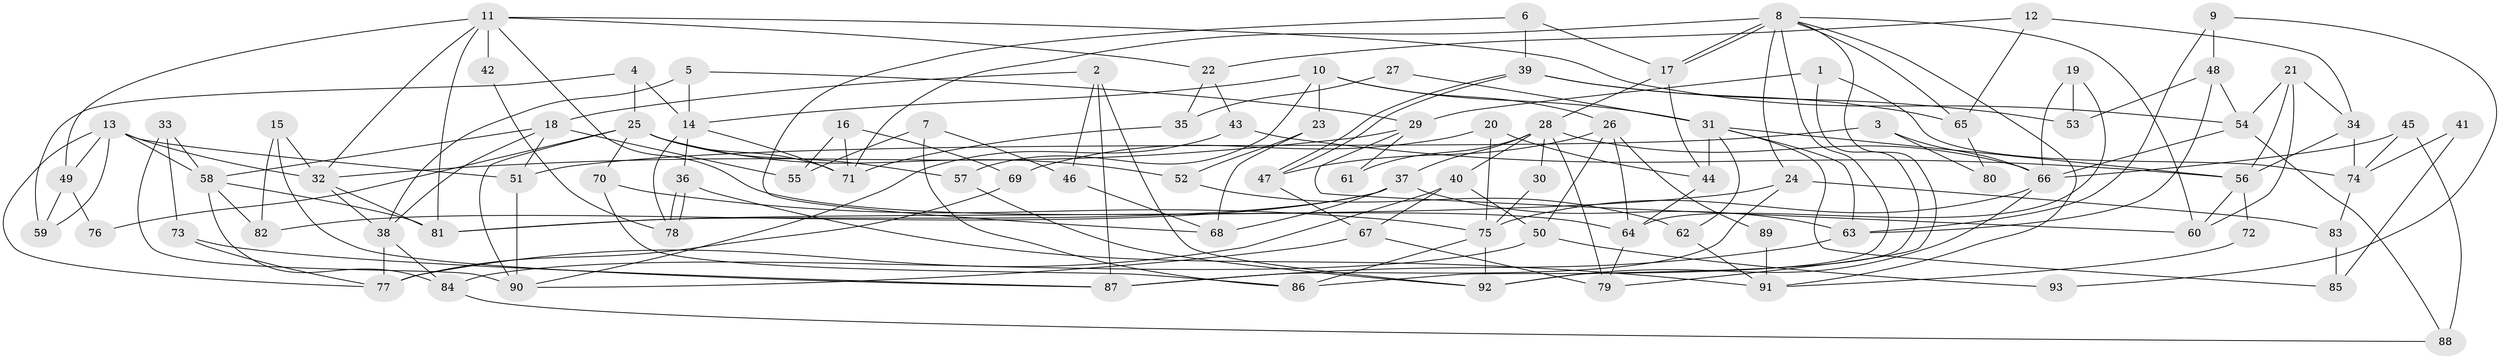 // coarse degree distribution, {6: 0.14035087719298245, 4: 0.19298245614035087, 3: 0.14035087719298245, 5: 0.15789473684210525, 11: 0.017543859649122806, 8: 0.08771929824561403, 10: 0.03508771929824561, 7: 0.07017543859649122, 2: 0.14035087719298245, 12: 0.017543859649122806}
// Generated by graph-tools (version 1.1) at 2025/24/03/03/25 07:24:01]
// undirected, 93 vertices, 186 edges
graph export_dot {
graph [start="1"]
  node [color=gray90,style=filled];
  1;
  2;
  3;
  4;
  5;
  6;
  7;
  8;
  9;
  10;
  11;
  12;
  13;
  14;
  15;
  16;
  17;
  18;
  19;
  20;
  21;
  22;
  23;
  24;
  25;
  26;
  27;
  28;
  29;
  30;
  31;
  32;
  33;
  34;
  35;
  36;
  37;
  38;
  39;
  40;
  41;
  42;
  43;
  44;
  45;
  46;
  47;
  48;
  49;
  50;
  51;
  52;
  53;
  54;
  55;
  56;
  57;
  58;
  59;
  60;
  61;
  62;
  63;
  64;
  65;
  66;
  67;
  68;
  69;
  70;
  71;
  72;
  73;
  74;
  75;
  76;
  77;
  78;
  79;
  80;
  81;
  82;
  83;
  84;
  85;
  86;
  87;
  88;
  89;
  90;
  91;
  92;
  93;
  1 -- 74;
  1 -- 29;
  1 -- 92;
  2 -- 18;
  2 -- 92;
  2 -- 46;
  2 -- 87;
  3 -- 51;
  3 -- 66;
  3 -- 80;
  4 -- 14;
  4 -- 25;
  4 -- 59;
  5 -- 38;
  5 -- 29;
  5 -- 14;
  6 -- 17;
  6 -- 68;
  6 -- 39;
  7 -- 55;
  7 -- 46;
  7 -- 86;
  8 -- 86;
  8 -- 17;
  8 -- 17;
  8 -- 24;
  8 -- 60;
  8 -- 65;
  8 -- 71;
  8 -- 79;
  8 -- 91;
  9 -- 48;
  9 -- 63;
  9 -- 93;
  10 -- 14;
  10 -- 31;
  10 -- 23;
  10 -- 26;
  10 -- 57;
  11 -- 49;
  11 -- 32;
  11 -- 22;
  11 -- 42;
  11 -- 54;
  11 -- 64;
  11 -- 81;
  12 -- 65;
  12 -- 34;
  12 -- 22;
  13 -- 58;
  13 -- 77;
  13 -- 32;
  13 -- 49;
  13 -- 51;
  13 -- 59;
  14 -- 71;
  14 -- 36;
  14 -- 78;
  15 -- 82;
  15 -- 32;
  15 -- 87;
  16 -- 71;
  16 -- 69;
  16 -- 55;
  17 -- 28;
  17 -- 44;
  18 -- 38;
  18 -- 58;
  18 -- 51;
  18 -- 55;
  19 -- 66;
  19 -- 64;
  19 -- 53;
  20 -- 75;
  20 -- 44;
  20 -- 69;
  21 -- 54;
  21 -- 56;
  21 -- 34;
  21 -- 60;
  22 -- 35;
  22 -- 43;
  23 -- 52;
  23 -- 68;
  24 -- 87;
  24 -- 81;
  24 -- 83;
  25 -- 90;
  25 -- 70;
  25 -- 52;
  25 -- 57;
  25 -- 71;
  25 -- 76;
  26 -- 47;
  26 -- 50;
  26 -- 64;
  26 -- 89;
  27 -- 31;
  27 -- 35;
  28 -- 66;
  28 -- 79;
  28 -- 30;
  28 -- 37;
  28 -- 40;
  28 -- 61;
  29 -- 32;
  29 -- 60;
  29 -- 61;
  30 -- 75;
  31 -- 44;
  31 -- 63;
  31 -- 56;
  31 -- 62;
  31 -- 85;
  32 -- 81;
  32 -- 38;
  33 -- 90;
  33 -- 73;
  33 -- 58;
  34 -- 56;
  34 -- 74;
  35 -- 71;
  36 -- 78;
  36 -- 78;
  36 -- 91;
  37 -- 81;
  37 -- 63;
  37 -- 68;
  37 -- 82;
  38 -- 84;
  38 -- 77;
  39 -- 47;
  39 -- 47;
  39 -- 53;
  39 -- 65;
  40 -- 67;
  40 -- 50;
  40 -- 77;
  41 -- 74;
  41 -- 85;
  42 -- 78;
  43 -- 56;
  43 -- 90;
  44 -- 64;
  45 -- 88;
  45 -- 66;
  45 -- 74;
  46 -- 68;
  47 -- 67;
  48 -- 63;
  48 -- 53;
  48 -- 54;
  49 -- 59;
  49 -- 76;
  50 -- 84;
  50 -- 93;
  51 -- 90;
  52 -- 62;
  54 -- 66;
  54 -- 88;
  56 -- 60;
  56 -- 72;
  57 -- 92;
  58 -- 81;
  58 -- 82;
  58 -- 84;
  62 -- 91;
  63 -- 87;
  64 -- 79;
  65 -- 80;
  66 -- 92;
  66 -- 75;
  67 -- 90;
  67 -- 79;
  69 -- 77;
  70 -- 86;
  70 -- 75;
  72 -- 91;
  73 -- 77;
  73 -- 87;
  74 -- 83;
  75 -- 92;
  75 -- 86;
  83 -- 85;
  84 -- 88;
  89 -- 91;
}
